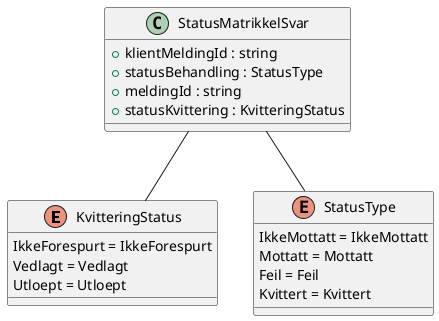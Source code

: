 @startuml

enum KvitteringStatus {
    IkkeForespurt = IkkeForespurt
    Vedlagt = Vedlagt
    Utloept = Utloept
}
class StatusMatrikkelSvar {
    +klientMeldingId : string
    +statusBehandling : StatusType
    +meldingId : string
    +statusKvittering : KvitteringStatus
}
StatusMatrikkelSvar -- KvitteringStatus
StatusMatrikkelSvar -- StatusType
enum StatusType {
    IkkeMottatt = IkkeMottatt
    Mottatt = Mottatt
    Feil = Feil
    Kvittert = Kvittert
}

@enduml
